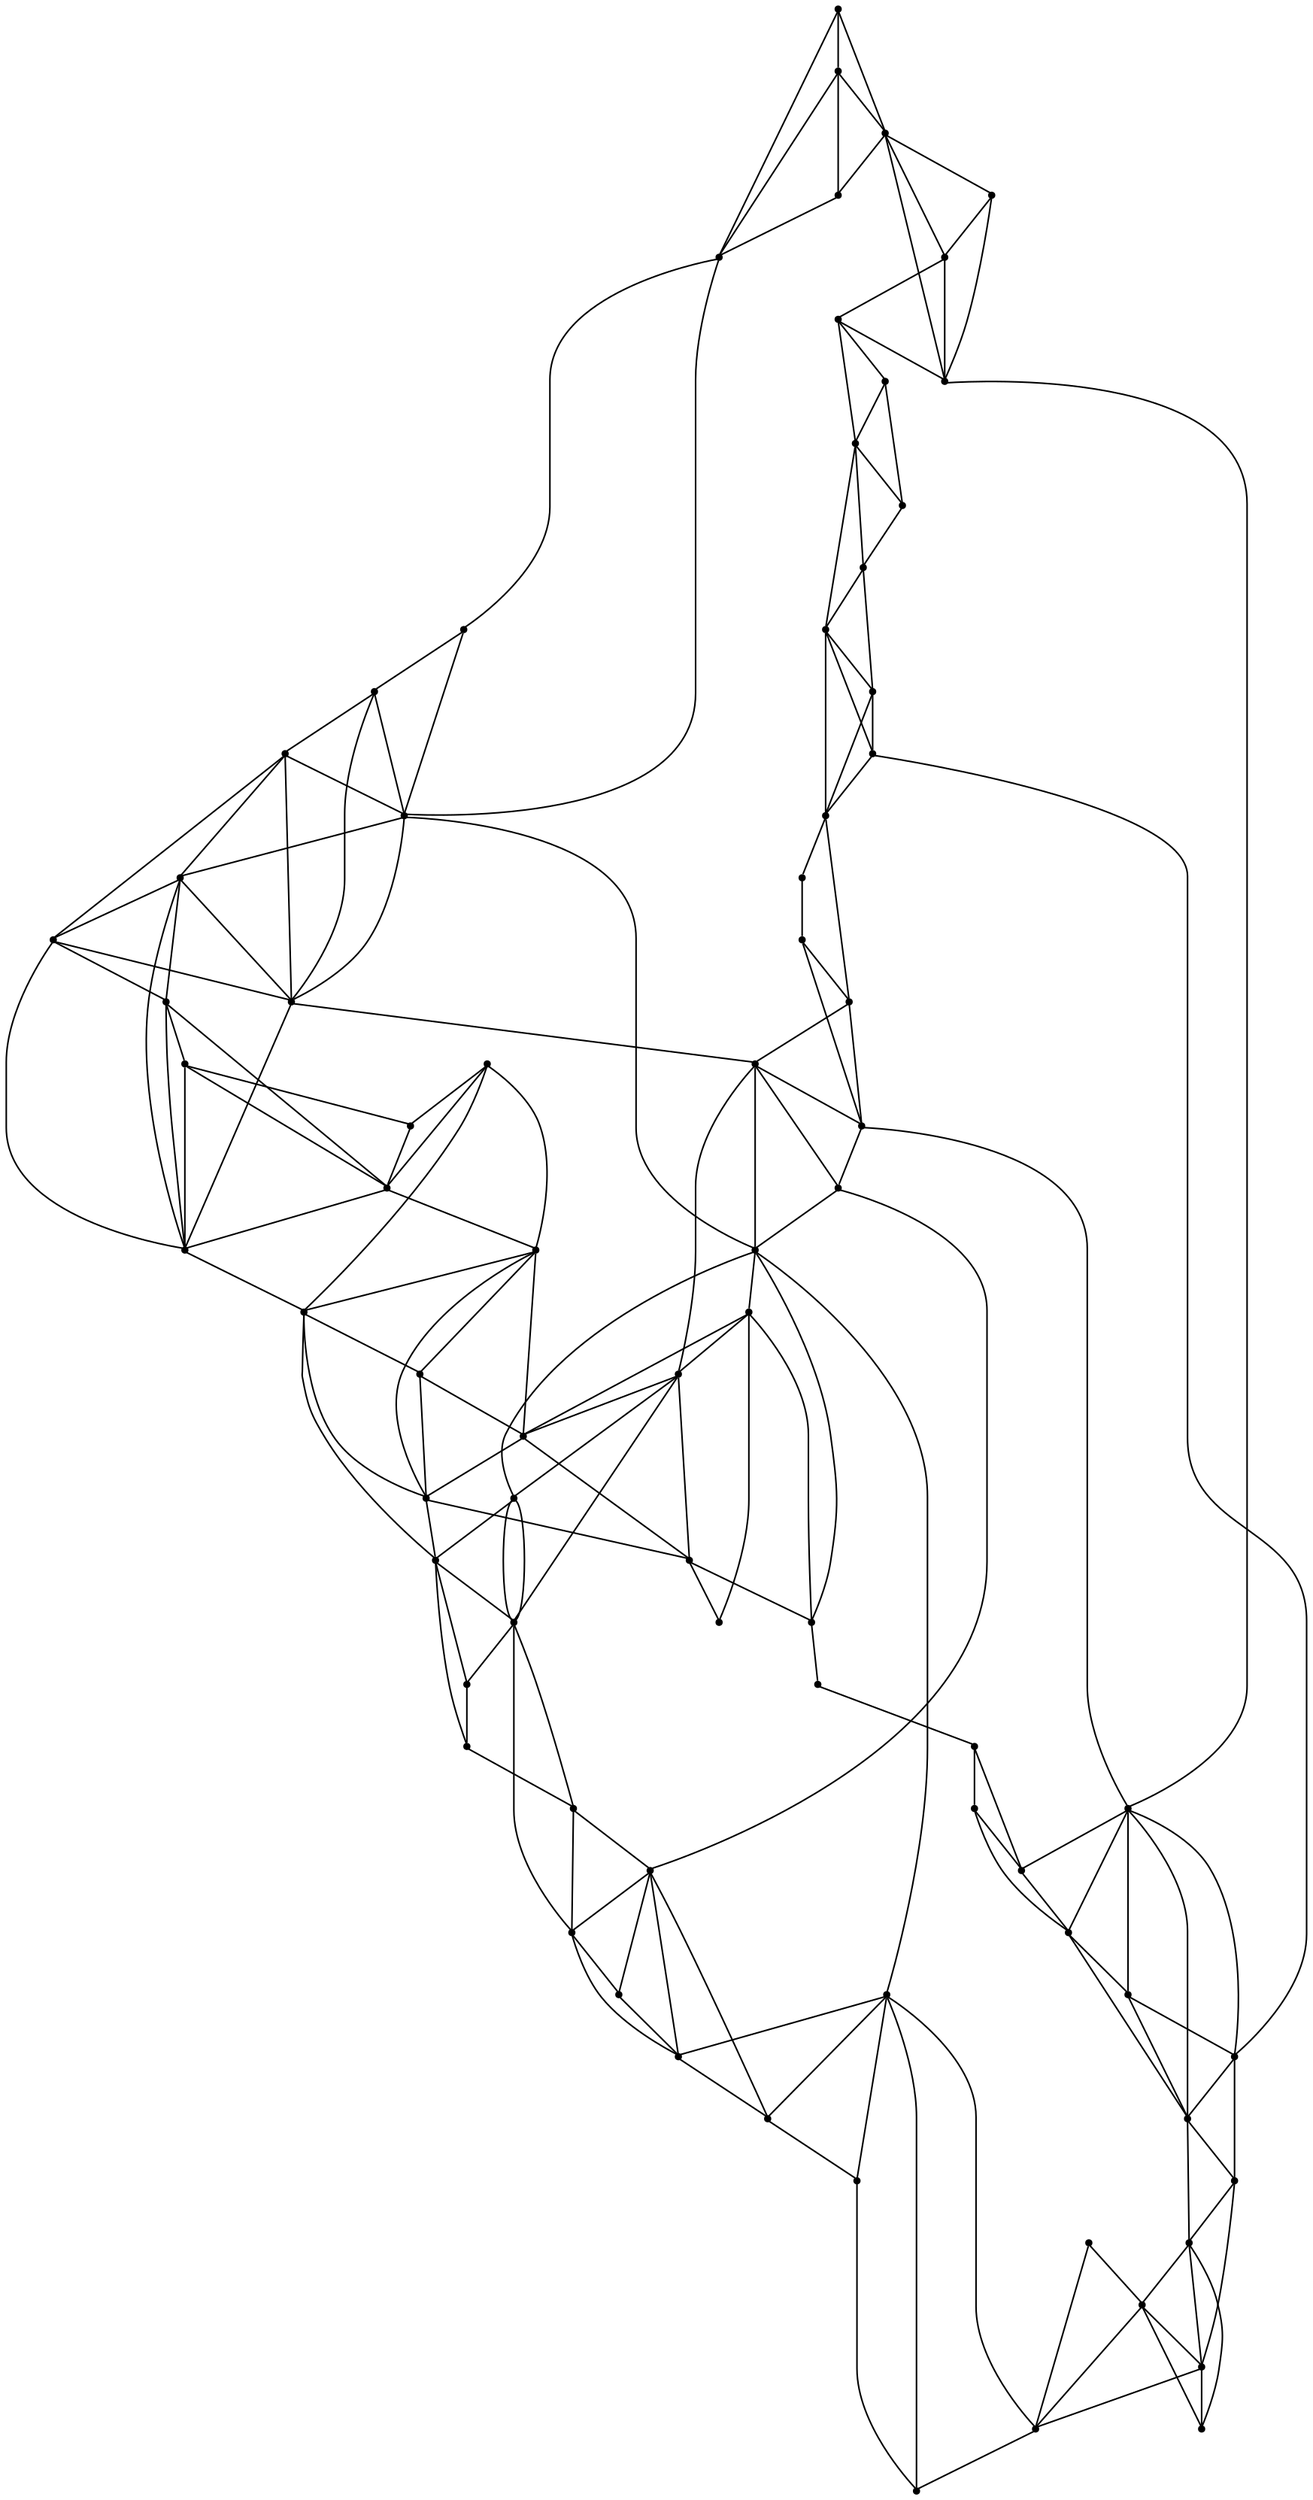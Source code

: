 graph {
  node [shape=point,comment="{\"directed\":false,\"doi\":\"10.1007/11618058_3\",\"figure\":\"5 (25)\"}"]

  v0 [pos="1586.9910292514535,1898.6761043598126"]
  v1 [pos="1585.7439316860464,1913.550054046499"]
  v2 [pos="1592.1795058139533,1875.1041998594874"]
  v3 [pos="1587.8453624636627,1872.3875314126285"]
  v4 [pos="1582.3485056322672,1864.1375492145492"]
  v5 [pos="1572.53000090843,1857.9385707904767"]
  v6 [pos="1581.3597747093022,1939.4208540648094"]
  v7 [pos="1548.6745185319767,1949.7291833291324"]
  v8 [pos="1563.2272438226746,1857.1000049640606"]
  v9 [pos="1574.018804505814,1962.6385321348778"]
  v10 [pos="1569.3669013444767,1979.4094036151837"]
  v11 [pos="1549.000640443314,1858.9167227476705"]
  v12 [pos="1567.3467387354651,2002.0250270893048"]
  v13 [pos="1551.959520348837,1989.833349995799"]
  v14 [pos="1521.3788108648255,1857.629167053091"]
  v15 [pos="1554.6464571220931,2024.6166815489403"]
  v16 [pos="1549.1913154069766,2036.9072864582013"]
  v17 [pos="1530.0095793968023,1869.5417036741844"]
  v18 [pos="1538.2069812863372,2056.3541998594874"]
  v19 [pos="1464.5140806686047,1921.2791711221012"]
  v20 [pos="1532.914312318314,2060.7969234516095"]
  v21 [pos="1492.7818268531976,1884.4291955361637"]
  v22 [pos="1478.1916469840116,1971.2375273436182"]
  v23 [pos="1362.941047420058,2007.6885173847152"]
  v24 [pos="1517.3822356468024,2059.1291695962223"]
  v25 [pos="1519.2700990188955,2054.0458947549137"]
  v26 [pos="1512.555332485465,1902.9416670530907"]
  v27 [pos="1515.407921511628,1889.4833833108219"]
  v28 [pos="1509.6391533430233,2038.116704437124"]
  v29 [pos="1403.7277797965116,1823.745849741486"]
  v30 [pos="1485.5940770348836,2014.3000553180648"]
  v31 [pos="1412.425222565407,2072.087537261831"]
  v32 [pos="1394.4844158793603,2073.125039550649"]
  v33 [pos="1507.0595248909883,1931.0791919757796"]
  v34 [pos="1507.6012490915696,1917.0083950092267"]
  v35 [pos="1454.0454623909882,2045.6708540648094"]
  v36 [pos="1502.3086119186046,1946.7750499774886"]
  v37 [pos="1496.902402797965,1962.6916835834456"]
  v38 [pos="1489.1728333938954,1977.609375132111"]
  v39 [pos="1483.6509856468022,1993.4291790058087"]
  v40 [pos="1476.4288017805234,2008.3625108132633"]
  v41 [pos="1460.879015261628,1913.7375146279605"]
  v42 [pos="1331.5434910973838,1893.8208848367008"]
  v43 [pos="1466.9311727834304,2022.1791853636375"]
  v44 [pos="1450.0947356468023,1957.270839823273"]
  v45 [pos="1459.178742732558,2029.4708520303043"]
  v46 [pos="1433.4458257630813,2054.1958441465968"]
  v47 [pos="1434.3126226380814,1873.0458845823875"]
  v48 [pos="1429.6367777979651,1865.808386616893"]
  v49 [pos="1441.6223065043603,1891.7500128477684"]
  v50 [pos="1410.9364189680232,2041.0697887470196"]
  v51 [pos="1369.4380496002907,2031.4667016396793"]
  v52 [pos="1412.6502679869186,1844.2458421120914"]
  v53 [pos="1401.2481468023257,1833.3833644916485"]
  v54 [pos="1402.10769440407,2078.2833685606593"]
  v55 [pos="1391.5952943313955,2087.494845204539"]
  v56 [pos="1394.056168241279,2082.6541851093243"]
  v57 [pos="1376.906136446221,1820.5500553180646"]
  v58 [pos="1365.4373410247094,1819.8042184243473"]
  v59 [pos="1359.1361328125,1817.3906912535303"]
  v60 [pos="1385.0951444404068,2086.6886089374493"]
  v61 [pos="1379.640988372093,2083.150000386424"]
  v62 [pos="1365.6707167514533,2054.8333436379703"]
  v63 [pos="1368.986973110465,2066.762537770457"]
  v64 [pos="1342.1329941860465,1836.4750494688624"]
  v65 [pos="1345.011655159884,2030.150027089305"]
  v66 [pos="1324.1494549418603,2002.612554046499"]
  v67 [pos="1336.0152116642441,1839.3083522846173"]
  v68 [pos="1303.068441133721,1975.9666711221012"]
  v69 [pos="1311.9075944767442,1990.2000377704574"]
  v70 [pos="1315.8572719840115,1873.8708764443668"]
  v71 [pos="1300.5919558502908,1901.5906602273258"]
  v72 [pos="1290.2024754723839,1923.483366780467"]
  v73 [pos="1293.7448264898255,1909.9864592283836"]
  v74 [pos="1292.1830850290698,1963.2511089374495"]
  v75 [pos="1287.6353424781978,1949.2666830748194"]
  v76 [pos="1285.9402525436046,1935.887522511668"]

  v0 -- v1 [id="-1",pos="1586.9910292514535,1898.6761043598126 1585.7439316860464,1913.550054046499 1585.7439316860464,1913.550054046499 1585.7439316860464,1913.550054046499"]
  v76 -- v72 [id="-4",pos="1285.9402525436046,1935.887522511668 1290.2024754723839,1923.483366780467 1290.2024754723839,1923.483366780467 1290.2024754723839,1923.483366780467"]
  v72 -- v73 [id="-5",pos="1290.2024754723839,1923.483366780467 1293.7448264898255,1909.9864592283836 1293.7448264898255,1909.9864592283836 1293.7448264898255,1909.9864592283836"]
  v72 -- v71 [id="-9",pos="1290.2024754723839,1923.483366780467 1300.5919558502908,1901.5906602273258 1300.5919558502908,1901.5906602273258 1300.5919558502908,1901.5906602273258"]
  v76 -- v75 [id="-10",pos="1285.9402525436046,1935.887522511668 1287.6353424781978,1949.2666830748194 1287.6353424781978,1949.2666830748194 1287.6353424781978,1949.2666830748194"]
  v75 -- v74 [id="-12",pos="1287.6353424781978,1949.2666830748194 1292.1830850290698,1963.2511089374495 1292.1830850290698,1963.2511089374495 1292.1830850290698,1963.2511089374495"]
  v76 -- v68 [id="-16",pos="1285.9402525436046,1935.887522511668 1303.068441133721,1975.9666711221012 1303.068441133721,1975.9666711221012 1303.068441133721,1975.9666711221012"]
  v75 -- v72 [id="-18",pos="1287.6353424781978,1949.2666830748194 1290.2024754723839,1923.483366780467 1290.2024754723839,1923.483366780467 1290.2024754723839,1923.483366780467"]
  v75 -- v68 [id="-28",pos="1287.6353424781978,1949.2666830748194 1303.068441133721,1975.9666711221012 1303.068441133721,1975.9666711221012 1303.068441133721,1975.9666711221012"]
  v68 -- v69 [id="-30",pos="1303.068441133721,1975.9666711221012 1311.9075944767442,1990.2000377704574 1311.9075944767442,1990.2000377704574 1311.9075944767442,1990.2000377704574"]
  v73 -- v71 [id="-38",pos="1293.7448264898255,1909.9864592283836 1300.5919558502908,1901.5906602273258 1300.5919558502908,1901.5906602273258 1300.5919558502908,1901.5906602273258"]
  v72 -- v74 [id="-39",pos="1290.2024754723839,1923.483366780467 1292.1830850290698,1963.2511089374495 1292.1830850290698,1963.2511089374495 1292.1830850290698,1963.2511089374495"]
  v72 -- v42 [id="-45",pos="1290.2024754723839,1923.483366780467 1331.5434910973838,1893.8208848367008 1331.5434910973838,1893.8208848367008 1331.5434910973838,1893.8208848367008"]
  v74 -- v68 [id="-59",pos="1292.1830850290698,1963.2511089374495 1303.068441133721,1975.9666711221012 1303.068441133721,1975.9666711221012 1303.068441133721,1975.9666711221012"]
  v69 -- v66 [id="-64",pos="1311.9075944767442,1990.2000377704574 1324.1494549418603,2002.612554046499 1324.1494549418603,2002.612554046499 1324.1494549418603,2002.612554046499"]
  v73 -- v42 [id="-68",pos="1293.7448264898255,1909.9864592283836 1331.5434910973838,1893.8208848367008 1331.5434910973838,1893.8208848367008 1331.5434910973838,1893.8208848367008"]
  v71 -- v70 [id="-78",pos="1300.5919558502908,1901.5906602273258 1315.8572719840115,1873.8708764443668 1315.8572719840115,1873.8708764443668 1315.8572719840115,1873.8708764443668"]
  v71 -- v42 [id="-84",pos="1300.5919558502908,1901.5906602273258 1331.5434910973838,1893.8208848367008 1331.5434910973838,1893.8208848367008 1331.5434910973838,1893.8208848367008"]
  v68 -- v23 [id="-96",pos="1303.068441133721,1975.9666711221012 1362.941047420058,2007.6885173847152 1362.941047420058,2007.6885173847152 1362.941047420058,2007.6885173847152"]
  v66 -- v65 [id="-109",pos="1324.1494549418603,2002.612554046499 1345.011655159884,2030.150027089305 1345.011655159884,2030.150027089305 1345.011655159884,2030.150027089305"]
  v69 -- v23 [id="-112",pos="1311.9075944767442,1990.2000377704574 1362.941047420058,2007.6885173847152 1362.941047420058,2007.6885173847152 1362.941047420058,2007.6885173847152"]
  v70 -- v67 [id="-116",pos="1315.8572719840115,1873.8708764443668 1336.0152116642441,1839.3083522846173 1336.0152116642441,1839.3083522846173 1336.0152116642441,1839.3083522846173"]
  v70 -- v64 [id="-117",pos="1315.8572719840115,1873.8708764443668 1342.1329941860465,1836.4750494688624 1342.1329941860465,1836.4750494688624 1342.1329941860465,1836.4750494688624"]
  v70 -- v42 [id="-122",pos="1315.8572719840115,1873.8708764443668 1331.5434910973838,1893.8208848367008 1331.5434910973838,1893.8208848367008 1331.5434910973838,1893.8208848367008"]
  v2 -- v0 [id="-124",pos="1592.1795058139533,1875.1041998594874 1586.9910292514535,1898.6761043598126 1586.9910292514535,1898.6761043598126 1586.9910292514535,1898.6761043598126"]
  v66 -- v51 [id="-138",pos="1324.1494549418603,2002.612554046499 1369.4380496002907,2031.4667016396793 1369.4380496002907,2031.4667016396793 1369.4380496002907,2031.4667016396793"]
  v66 -- v23 [id="-140",pos="1324.1494549418603,2002.612554046499 1362.941047420058,2007.6885173847152 1362.941047420058,2007.6885173847152 1362.941047420058,2007.6885173847152"]
  v67 -- v59 [id="-160",pos="1336.0152116642441,1839.3083522846173 1359.1361328125,1817.3906912535303 1359.1361328125,1817.3906912535303 1359.1361328125,1817.3906912535303"]
  v67 -- v64 [id="-161",pos="1336.0152116642441,1839.3083522846173 1342.1329941860465,1836.4750494688624 1342.1329941860465,1836.4750494688624 1342.1329941860465,1836.4750494688624"]
  v64 -- v58 [id="-162",pos="1342.1329941860465,1836.4750494688624 1365.4373410247094,1819.8042184243473 1365.4373410247094,1819.8042184243473 1365.4373410247094,1819.8042184243473"]
  v42 -- v21 [id="-174",pos="1331.5434910973838,1893.8208848367008 1492.7818268531976,1884.4291955361637 1492.7818268531976,1884.4291955361637 1492.7818268531976,1884.4291955361637"]
  v64 -- v59 [id="-175",pos="1342.1329941860465,1836.4750494688624 1359.1361328125,1817.3906912535303 1359.1361328125,1817.3906912535303 1359.1361328125,1817.3906912535303"]
  v64 -- v57 [id="-181",pos="1342.1329941860465,1836.4750494688624 1376.906136446221,1820.5500553180646 1376.906136446221,1820.5500553180646 1376.906136446221,1820.5500553180646"]
  v65 -- v23 [id="-188",pos="1345.011655159884,2030.150027089305 1362.941047420058,2007.6885173847152 1362.941047420058,2007.6885173847152 1362.941047420058,2007.6885173847152"]
  v65 -- v63 [id="-190",pos="1345.011655159884,2030.150027089305 1368.986973110465,2066.762537770457 1368.986973110465,2066.762537770457 1368.986973110465,2066.762537770457"]
  v65 -- v62 [id="-192",pos="1345.011655159884,2030.150027089305 1365.6707167514533,2054.8333436379703 1365.6707167514533,2054.8333436379703 1365.6707167514533,2054.8333436379703"]
  v65 -- v51 [id="-194",pos="1345.011655159884,2030.150027089305 1369.4380496002907,2031.4667016396793 1369.4380496002907,2031.4667016396793 1369.4380496002907,2031.4667016396793"]
  v59 -- v58 [id="-209",pos="1359.1361328125,1817.3906912535303 1365.4373410247094,1819.8042184243473 1365.4373410247094,1819.8042184243473 1365.4373410247094,1819.8042184243473"]
  v58 -- v57 [id="-211",pos="1365.4373410247094,1819.8042184243473 1376.906136446221,1820.5500553180646 1376.906136446221,1820.5500553180646 1376.906136446221,1820.5500553180646"]
  v57 -- v29 [id="-214",pos="1376.906136446221,1820.5500553180646 1403.7277797965116,1823.745849741486 1403.7277797965116,1823.745849741486 1403.7277797965116,1823.745849741486"]
  v3 -- v4 [id="-218",pos="1587.8453624636627,1872.3875314126285 1582.3485056322672,1864.1375492145492 1582.3485056322672,1864.1375492145492 1582.3485056322672,1864.1375492145492"]
  v23 -- v62 [id="-222",pos="1362.941047420058,2007.6885173847152 1365.6707167514533,2054.8333436379703 1365.6707167514533,2054.8333436379703 1365.6707167514533,2054.8333436379703"]
  v23 -- v51 [id="-226",pos="1362.941047420058,2007.6885173847152 1369.4380496002907,2031.4667016396793 1369.4380496002907,2031.4667016396793 1369.4380496002907,2031.4667016396793"]
  v23 -- v22 [id="-231",pos="1362.941047420058,2007.6885173847152 1478.1916469840116,1971.2375273436182 1478.1916469840116,1971.2375273436182 1478.1916469840116,1971.2375273436182"]
  v22 -- v7 [id="-232",pos="1478.1916469840116,1971.2375273436182 1548.6745185319767,1949.7291833291324 1548.6745185319767,1949.7291833291324 1548.6745185319767,1949.7291833291324"]
  v2 -- v3 [id="-236",pos="1592.1795058139533,1875.1041998594874 1587.8453624636627,1872.3875314126285 1587.8453624636627,1872.3875314126285 1587.8453624636627,1872.3875314126285"]
  v62 -- v51 [id="-237",pos="1365.6707167514533,2054.8333436379703 1369.4380496002907,2031.4667016396793 1369.4380496002907,2031.4667016396793 1369.4380496002907,2031.4667016396793"]
  v62 -- v63 [id="-242",pos="1365.6707167514533,2054.8333436379703 1368.986973110465,2066.762537770457 1368.986973110465,2066.762537770457 1368.986973110465,2066.762537770457"]
  v62 -- v61 [id="-243",pos="1365.6707167514533,2054.8333436379703 1379.640988372093,2083.150000386424 1379.640988372093,2083.150000386424 1379.640988372093,2083.150000386424"]
  v58 -- v53 [id="-250",pos="1365.4373410247094,1819.8042184243473 1401.2481468023257,1833.3833644916485 1401.2481468023257,1833.3833644916485 1401.2481468023257,1833.3833644916485"]
  v62 -- v32 [id="-255",pos="1365.6707167514533,2054.8333436379703 1394.4844158793603,2073.125039550649 1394.4844158793603,2073.125039550649 1394.4844158793603,2073.125039550649"]
  v4 -- v5 [id="-259",pos="1582.3485056322672,1864.1375492145492 1572.53000090843,1857.9385707904767 1572.53000090843,1857.9385707904767 1572.53000090843,1857.9385707904767"]
  v63 -- v51 [id="-262",pos="1368.986973110465,2066.762537770457 1369.4380496002907,2031.4667016396793 1369.4380496002907,2031.4667016396793 1369.4380496002907,2031.4667016396793"]
  v63 -- v61 [id="-273",pos="1368.986973110465,2066.762537770457 1379.640988372093,2083.150000386424 1379.640988372093,2083.150000386424 1379.640988372093,2083.150000386424"]
  v61 -- v60 [id="-275",pos="1379.640988372093,2083.150000386424 1385.0951444404068,2086.6886089374493 1385.0951444404068,2086.6886089374493 1385.0951444404068,2086.6886089374493"]
  v51 -- v44 [id="-276",pos="1369.4380496002907,2031.4667016396793 1450.0947356468023,1957.270839823273 1450.0947356468023,1957.270839823273 1450.0947356468023,1957.270839823273"]
  v51 -- v32 [id="-277",pos="1369.4380496002907,2031.4667016396793 1394.4844158793603,2073.125039550649 1394.4844158793603,2073.125039550649 1394.4844158793603,2073.125039550649"]
  v63 -- v32 [id="-279",pos="1368.986973110465,2066.762537770457 1394.4844158793603,2073.125039550649 1394.4844158793603,2073.125039550649 1394.4844158793603,2073.125039550649"]
  v57 -- v53 [id="-293",pos="1376.906136446221,1820.5500553180646 1401.2481468023257,1833.3833644916485 1401.2481468023257,1833.3833644916485 1401.2481468023257,1833.3833644916485"]
  v53 -- v52 [id="-294",pos="1401.2481468023257,1833.3833644916485 1412.6502679869186,1844.2458421120914 1412.6502679869186,1844.2458421120914 1412.6502679869186,1844.2458421120914"]
  v61 -- v32 [id="-300",pos="1379.640988372093,2083.150000386424 1394.4844158793603,2073.125039550649 1394.4844158793603,2073.125039550649 1394.4844158793603,2073.125039550649"]
  v61 -- v56 [id="-305",pos="1379.640988372093,2083.150000386424 1394.056168241279,2082.6541851093243 1394.056168241279,2082.6541851093243 1394.056168241279,2082.6541851093243"]
  v60 -- v55 [id="-307",pos="1385.0951444404068,2086.6886089374493 1391.5952943313955,2087.494845204539 1391.5952943313955,2087.494845204539 1391.5952943313955,2087.494845204539"]
  v60 -- v32 [id="-315",pos="1385.0951444404068,2086.6886089374493 1394.4844158793603,2073.125039550649 1394.4844158793603,2073.125039550649 1394.4844158793603,2073.125039550649"]
  v60 -- v56 [id="-318",pos="1385.0951444404068,2086.6886089374493 1394.056168241279,2082.6541851093243 1394.056168241279,2082.6541851093243 1394.056168241279,2082.6541851093243"]
  v56 -- v54 [id="-319",pos="1394.056168241279,2082.6541851093243 1402.10769440407,2078.2833685606593 1402.10769440407,2078.2833685606593 1402.10769440407,2078.2833685606593"]
  v55 -- v56 [id="-331",pos="1391.5952943313955,2087.494845204539 1394.056168241279,2082.6541851093243 1394.056168241279,2082.6541851093243 1394.056168241279,2082.6541851093243"]
  v56 -- v32 [id="-332",pos="1394.056168241279,2082.6541851093243 1394.4844158793603,2073.125039550649 1394.4844158793603,2073.125039550649 1394.4844158793603,2073.125039550649"]
  v54 -- v31 [id="-350",pos="1402.10769440407,2078.2833685606593 1412.425222565407,2072.087537261831 1412.425222565407,2072.087537261831 1412.425222565407,2072.087537261831"]
  v56 -- v50 [id="-361",pos="1394.056168241279,2082.6541851093243 1410.9364189680232,2041.0697887470196 1410.9364189680232,2041.0697887470196 1410.9364189680232,2041.0697887470196"]
  v32 -- v31 [id="-370",pos="1394.4844158793603,2073.125039550649 1412.425222565407,2072.087537261831 1412.425222565407,2072.087537261831 1412.425222565407,2072.087537261831"]
  v31 -- v24 [id="-371",pos="1412.425222565407,2072.087537261831 1517.3822356468024,2059.1291695962223 1517.3822356468024,2059.1291695962223 1517.3822356468024,2059.1291695962223"]
  v53 -- v29 [id="-385",pos="1401.2481468023257,1833.3833644916485 1403.7277797965116,1823.745849741486 1403.7277797965116,1823.745849741486 1403.7277797965116,1823.745849741486"]
  v54 -- v50 [id="-396",pos="1402.10769440407,2078.2833685606593 1410.9364189680232,2041.0697887470196 1410.9364189680232,2041.0697887470196 1410.9364189680232,2041.0697887470196"]
  v52 -- v48 [id="-401",pos="1412.6502679869186,1844.2458421120914 1429.6367777979651,1865.808386616893 1429.6367777979651,1865.808386616893 1429.6367777979651,1865.808386616893"]
  v48 -- v47 [id="-402",pos="1429.6367777979651,1865.808386616893 1434.3126226380814,1873.0458845823875 1434.3126226380814,1873.0458845823875 1434.3126226380814,1873.0458845823875"]
  v31 -- v46 [id="-409",pos="1412.425222565407,2072.087537261831 1433.4458257630813,2054.1958441465968 1433.4458257630813,2054.1958441465968 1433.4458257630813,2054.1958441465968"]
  v29 -- v52 [id="-415",pos="1403.7277797965116,1823.745849741486 1412.6502679869186,1844.2458421120914 1412.6502679869186,1844.2458421120914 1412.6502679869186,1844.2458421120914"]
  v29 -- v14 [id="-417",pos="1403.7277797965116,1823.745849741486 1521.3788108648255,1857.629167053091 1521.3788108648255,1857.629167053091 1521.3788108648255,1857.629167053091"]
  v3 -- v0 [id="-421",pos="1587.8453624636627,1872.3875314126285 1586.9910292514535,1898.6761043598126 1586.9910292514535,1898.6761043598126 1586.9910292514535,1898.6761043598126"]
  v52 -- v57 [id="-429",pos="1412.6502679869186,1844.2458421120914 1376.906136446221,1820.5500553180646 1376.906136446221,1820.5500553180646 1376.906136446221,1820.5500553180646"]
  v54 -- v55 [id="-436",pos="1402.10769440407,2078.2833685606593 1391.5952943313955,2087.494845204539 1391.5952943313955,2087.494845204539 1391.5952943313955,2087.494845204539"]
  v50 -- v31 [id="-438",pos="1410.9364189680232,2041.0697887470196 1412.425222565407,2072.087537261831 1412.425222565407,2072.087537261831 1412.425222565407,2072.087537261831"]
  v50 -- v45 [id="-445",pos="1410.9364189680232,2041.0697887470196 1459.178742732558,2029.4708520303043 1459.178742732558,2029.4708520303043 1459.178742732558,2029.4708520303043"]
  v50 -- v46 [id="-446",pos="1410.9364189680232,2041.0697887470196 1433.4458257630813,2054.1958441465968 1433.4458257630813,2054.1958441465968 1433.4458257630813,2054.1958441465968"]
  v50 -- v35 [id="-449",pos="1410.9364189680232,2041.0697887470196 1454.0454623909882,2045.6708540648094 1454.0454623909882,2045.6708540648094 1454.0454623909882,2045.6708540648094"]
  v31 -- v35 [id="-455",pos="1412.425222565407,2072.087537261831 1454.0454623909882,2045.6708540648094 1454.0454623909882,2045.6708540648094 1454.0454623909882,2045.6708540648094"]
  v52 -- v49 [id="-456",pos="1412.6502679869186,1844.2458421120914 1441.6223065043603,1891.7500128477684 1441.6223065043603,1891.7500128477684 1441.6223065043603,1891.7500128477684"]
  v47 -- v49 [id="-472",pos="1434.3126226380814,1873.0458845823875 1441.6223065043603,1891.7500128477684 1441.6223065043603,1891.7500128477684 1441.6223065043603,1891.7500128477684"]
  v47 -- v41 [id="-474",pos="1434.3126226380814,1873.0458845823875 1460.879015261628,1913.7375146279605 1460.879015261628,1913.7375146279605 1460.879015261628,1913.7375146279605"]
  v41 -- v19 [id="-475",pos="1460.879015261628,1913.7375146279605 1464.5140806686047,1921.2791711221012 1464.5140806686047,1921.2791711221012 1464.5140806686047,1921.2791711221012"]
  v46 -- v45 [id="-495",pos="1433.4458257630813,2054.1958441465968 1459.178742732558,2029.4708520303043 1459.178742732558,2029.4708520303043 1459.178742732558,2029.4708520303043"]
  v45 -- v43 [id="-497",pos="1459.178742732558,2029.4708520303043 1466.9311727834304,2022.1791853636375 1466.9311727834304,2022.1791853636375 1466.9311727834304,2022.1791853636375"]
  v46 -- v35 [id="-501",pos="1433.4458257630813,2054.1958441465968 1454.0454623909882,2045.6708540648094 1454.0454623909882,2045.6708540648094 1454.0454623909882,2045.6708540648094"]
  v49 -- v44 [id="-519",pos="1441.6223065043603,1891.7500128477684 1450.0947356468023,1957.270839823273 1450.0947356468023,1957.270839823273 1450.0947356468023,1957.270839823273"]
  v49 -- v41 [id="-522",pos="1441.6223065043603,1891.7500128477684 1460.879015261628,1913.7375146279605 1460.879015261628,1913.7375146279605 1460.879015261628,1913.7375146279605"]
  v44 -- v41 [id="-528",pos="1450.0947356468023,1957.270839823273 1460.879015261628,1913.7375146279605 1460.879015261628,1913.7375146279605 1460.879015261628,1913.7375146279605"]
  v44 -- v19 [id="-530",pos="1450.0947356468023,1957.270839823273 1464.5140806686047,1921.2791711221012 1464.5140806686047,1921.2791711221012 1464.5140806686047,1921.2791711221012"]
  v44 -- v30 [id="-535",pos="1450.0947356468023,1957.270839823273 1485.5940770348836,2014.3000553180648 1485.5940770348836,2014.3000553180648 1485.5940770348836,2014.3000553180648"]
  v44 -- v22 [id="-540",pos="1450.0947356468023,1957.270839823273 1478.1916469840116,1971.2375273436182 1478.1916469840116,1971.2375273436182 1478.1916469840116,1971.2375273436182"]
  v35 -- v43 [id="-545",pos="1454.0454623909882,2045.6708540648094 1466.9311727834304,2022.1791853636375 1466.9311727834304,2022.1791853636375 1466.9311727834304,2022.1791853636375"]
  v35 -- v24 [id="-550",pos="1454.0454623909882,2045.6708540648094 1517.3822356468024,2059.1291695962223 1517.3822356468024,2059.1291695962223 1517.3822356468024,2059.1291695962223"]
  v45 -- v35 [id="-556",pos="1459.178742732558,2029.4708520303043 1454.0454623909882,2045.6708540648094 1454.0454623909882,2045.6708540648094 1454.0454623909882,2045.6708540648094"]
  v45 -- v39 [id="-559",pos="1459.178742732558,2029.4708520303043 1483.6509856468022,1993.4291790058087 1483.6509856468022,1993.4291790058087 1483.6509856468022,1993.4291790058087"]
  v43 -- v40 [id="-563",pos="1466.9311727834304,2022.1791853636375 1476.4288017805234,2008.3625108132633 1476.4288017805234,2008.3625108132633 1476.4288017805234,2008.3625108132633"]
  v43 -- v30 [id="-568",pos="1466.9311727834304,2022.1791853636375 1485.5940770348836,2014.3000553180648 1485.5940770348836,2014.3000553180648 1485.5940770348836,2014.3000553180648"]
  v19 -- v22 [id="-576",pos="1464.5140806686047,1921.2791711221012 1478.1916469840116,1971.2375273436182 1478.1916469840116,1971.2375273436182 1478.1916469840116,1971.2375273436182"]
  v41 -- v21 [id="-577",pos="1460.879015261628,1913.7375146279605 1492.7818268531976,1884.4291955361637 1492.7818268531976,1884.4291955361637 1492.7818268531976,1884.4291955361637"]
  v19 -- v13 [id="-603",pos="1464.5140806686047,1921.2791711221012 1551.959520348837,1989.833349995799 1551.959520348837,1989.833349995799 1551.959520348837,1989.833349995799"]
  v43 -- v38 [id="-605",pos="1466.9311727834304,2022.1791853636375 1489.1728333938954,1977.609375132111 1489.1728333938954,1977.609375132111 1489.1728333938954,1977.609375132111"]
  v40 -- v39 [id="-607",pos="1476.4288017805234,2008.3625108132633 1483.6509856468022,1993.4291790058087 1483.6509856468022,1993.4291790058087 1483.6509856468022,1993.4291790058087"]
  v39 -- v38 [id="-623",pos="1483.6509856468022,1993.4291790058087 1489.1728333938954,1977.609375132111 1489.1728333938954,1977.609375132111 1489.1728333938954,1977.609375132111"]
  v38 -- v37 [id="-626",pos="1489.1728333938954,1977.609375132111 1496.902402797965,1962.6916835834456 1496.902402797965,1962.6916835834456 1496.902402797965,1962.6916835834456"]
  v22 -- v39 [id="-638",pos="1478.1916469840116,1971.2375273436182 1483.6509856468022,1993.4291790058087 1483.6509856468022,1993.4291790058087 1483.6509856468022,1993.4291790058087"]
  v39 -- v30 [id="-639",pos="1483.6509856468022,1993.4291790058087 1485.5940770348836,2014.3000553180648 1485.5940770348836,2014.3000553180648 1485.5940770348836,2014.3000553180648"]
  v22 -- v28 [id="-640",pos="1478.1916469840116,1971.2375273436182 1509.6391533430233,2038.116704437124 1509.6391533430233,2038.116704437124 1509.6391533430233,2038.116704437124"]
  v22 -- v38 [id="-642",pos="1478.1916469840116,1971.2375273436182 1489.1728333938954,1977.609375132111 1489.1728333938954,1977.609375132111 1489.1728333938954,1977.609375132111"]
  v37 -- v36 [id="-656",pos="1496.902402797965,1962.6916835834456 1502.3086119186046,1946.7750499774886 1502.3086119186046,1946.7750499774886 1502.3086119186046,1946.7750499774886"]
  v30 -- v45 [id="-659",pos="1485.5940770348836,2014.3000553180648 1459.178742732558,2029.4708520303043 1459.178742732558,2029.4708520303043 1459.178742732558,2029.4708520303043"]
  v30 -- v25 [id="-670",pos="1485.5940770348836,2014.3000553180648 1519.2700990188955,2054.0458947549137 1519.2700990188955,2054.0458947549137 1519.2700990188955,2054.0458947549137"]
  v30 -- v28 [id="-672",pos="1485.5940770348836,2014.3000553180648 1509.6391533430233,2038.116704437124 1509.6391533430233,2038.116704437124 1509.6391533430233,2038.116704437124"]
  v36 -- v33 [id="-685",pos="1502.3086119186046,1946.7750499774886 1507.0595248909883,1931.0791919757796 1507.0595248909883,1931.0791919757796 1507.0595248909883,1931.0791919757796"]
  v21 -- v14 [id="-697",pos="1492.7818268531976,1884.4291955361637 1521.3788108648255,1857.629167053091 1521.3788108648255,1857.629167053091 1521.3788108648255,1857.629167053091"]
  v21 -- v34 [id="-699",pos="1492.7818268531976,1884.4291955361637 1507.6012490915696,1917.0083950092267 1507.6012490915696,1917.0083950092267 1507.6012490915696,1917.0083950092267"]
  v21 -- v17 [id="-700",pos="1492.7818268531976,1884.4291955361637 1530.0095793968023,1869.5417036741844 1530.0095793968023,1869.5417036741844 1530.0095793968023,1869.5417036741844"]
  v17 -- v11 [id="-701",pos="1530.0095793968023,1869.5417036741844 1549.000640443314,1858.9167227476705 1549.000640443314,1858.9167227476705 1549.000640443314,1858.9167227476705"]
  v21 -- v26 [id="-703",pos="1492.7818268531976,1884.4291955361637 1512.555332485465,1902.9416670530907 1512.555332485465,1902.9416670530907 1512.555332485465,1902.9416670530907"]
  v21 -- v27 [id="-708",pos="1492.7818268531976,1884.4291955361637 1515.407921511628,1889.4833833108219 1515.407921511628,1889.4833833108219 1515.407921511628,1889.4833833108219"]
  v36 -- v34 [id="-719",pos="1502.3086119186046,1946.7750499774886 1507.6012490915696,1917.0083950092267 1507.6012490915696,1917.0083950092267 1507.6012490915696,1917.0083950092267"]
  v33 -- v34 [id="-736",pos="1507.0595248909883,1931.0791919757796 1507.6012490915696,1917.0083950092267 1507.6012490915696,1917.0083950092267 1507.6012490915696,1917.0083950092267"]
  v34 -- v26 [id="-739",pos="1507.6012490915696,1917.0083950092267 1512.555332485465,1902.9416670530907 1512.555332485465,1902.9416670530907 1512.555332485465,1902.9416670530907"]
  v26 -- v27 [id="-761",pos="1512.555332485465,1902.9416670530907 1515.407921511628,1889.4833833108219 1515.407921511628,1889.4833833108219 1515.407921511628,1889.4833833108219"]
  v28 -- v24 [id="-785",pos="1509.6391533430233,2038.116704437124 1517.3822356468024,2059.1291695962223 1517.3822356468024,2059.1291695962223 1517.3822356468024,2059.1291695962223"]
  v28 -- v25 [id="-787",pos="1509.6391533430233,2038.116704437124 1519.2700990188955,2054.0458947549137 1519.2700990188955,2054.0458947549137 1519.2700990188955,2054.0458947549137"]
  v28 -- v25 [id="-788",pos="1509.6391533430233,2038.116704437124 1527.663390261628,2059.8208695779117 1527.663390261628,2059.8208695779117 1527.663390261628,2059.8208695779117 1526.992387354651,2060.2500230202945 1526.992387354651,2060.2500230202945 1526.992387354651,2060.2500230202945 1519.2700990188955,2054.0458947549137 1519.2700990188955,2054.0458947549137 1519.2700990188955,2054.0458947549137"]
  v26 -- v33 [id="-796",pos="1512.555332485465,1902.9416670530907 1507.0595248909883,1931.0791919757796 1507.0595248909883,1931.0791919757796 1507.0595248909883,1931.0791919757796"]
  v26 -- v17 [id="-797",pos="1512.555332485465,1902.9416670530907 1530.0095793968023,1869.5417036741844 1530.0095793968023,1869.5417036741844 1530.0095793968023,1869.5417036741844"]
  v27 -- v14 [id="-808",pos="1515.407921511628,1889.4833833108219 1521.3788108648255,1857.629167053091 1521.3788108648255,1857.629167053091 1521.3788108648255,1857.629167053091"]
  v27 -- v17 [id="-815",pos="1515.407921511628,1889.4833833108219 1530.0095793968023,1869.5417036741844 1530.0095793968023,1869.5417036741844 1530.0095793968023,1869.5417036741844"]
  v24 -- v25 [id="-821",pos="1517.3822356468024,2059.1291695962223 1519.2700990188955,2054.0458947549137 1519.2700990188955,2054.0458947549137 1519.2700990188955,2054.0458947549137"]
  v24 -- v18 [id="-831",pos="1517.3822356468024,2059.1291695962223 1538.2069812863372,2056.3541998594874 1538.2069812863372,2056.3541998594874 1538.2069812863372,2056.3541998594874"]
  v25 -- v15 [id="-833",pos="1519.2700990188955,2054.0458947549137 1554.6464571220931,2024.6166815489403 1554.6464571220931,2024.6166815489403 1554.6464571220931,2024.6166815489403"]
  v24 -- v20 [id="-834",pos="1517.3822356468024,2059.1291695962223 1532.914312318314,2060.7969234516095 1532.914312318314,2060.7969234516095 1532.914312318314,2060.7969234516095"]
  v25 -- v16 [id="-838",pos="1519.2700990188955,2054.0458947549137 1549.1913154069766,2036.9072864582013 1549.1913154069766,2036.9072864582013 1549.1913154069766,2036.9072864582013"]
  v25 -- v20 [id="-845",pos="1519.2700990188955,2054.0458947549137 1532.914312318314,2060.7969234516095 1532.914312318314,2060.7969234516095 1532.914312318314,2060.7969234516095"]
  v14 -- v17 [id="-848",pos="1521.3788108648255,1857.629167053091 1530.0095793968023,1869.5417036741844 1530.0095793968023,1869.5417036741844 1530.0095793968023,1869.5417036741844"]
  v14 -- v11 [id="-850",pos="1521.3788108648255,1857.629167053091 1549.000640443314,1858.9167227476705 1549.000640443314,1858.9167227476705 1549.000640443314,1858.9167227476705"]
  v11 -- v8 [id="-851",pos="1549.000640443314,1858.9167227476705 1563.2272438226746,1857.1000049640606 1563.2272438226746,1857.1000049640606 1563.2272438226746,1857.1000049640606"]
  v8 -- v5 [id="-855",pos="1563.2272438226746,1857.1000049640606 1572.53000090843,1857.9385707904767 1572.53000090843,1857.9385707904767 1572.53000090843,1857.9385707904767"]
  v20 -- v18 [id="-870",pos="1532.914312318314,2060.7969234516095 1538.2069812863372,2056.3541998594874 1538.2069812863372,2056.3541998594874 1538.2069812863372,2056.3541998594874"]
  v17 -- v8 [id="-883",pos="1530.0095793968023,1869.5417036741844 1563.2272438226746,1857.1000049640606 1563.2272438226746,1857.1000049640606 1563.2272438226746,1857.1000049640606"]
  v18 -- v16 [id="-887",pos="1538.2069812863372,2056.3541998594874 1549.1913154069766,2036.9072864582013 1549.1913154069766,2036.9072864582013 1549.1913154069766,2036.9072864582013"]
  v16 -- v15 [id="-900",pos="1549.1913154069766,2036.9072864582013 1554.6464571220931,2024.6166815489403 1554.6464571220931,2024.6166815489403 1554.6464571220931,2024.6166815489403"]
  v16 -- v13 [id="-921",pos="1549.1913154069766,2036.9072864582013 1551.959520348837,1989.833349995799 1551.959520348837,1989.833349995799 1551.959520348837,1989.833349995799"]
  v7 -- v0 [id="-923",pos="1548.6745185319767,1949.7291833291324 1586.9910292514535,1898.6761043598126 1586.9910292514535,1898.6761043598126 1586.9910292514535,1898.6761043598126"]
  v15 -- v12 [id="-926",pos="1554.6464571220931,2024.6166815489403 1567.3467387354651,2002.0250270893048 1567.3467387354651,2002.0250270893048 1567.3467387354651,2002.0250270893048"]
  v7 -- v1 [id="-928",pos="1548.6745185319767,1949.7291833291324 1585.7439316860464,1913.550054046499 1585.7439316860464,1913.550054046499 1585.7439316860464,1913.550054046499"]
  v7 -- v10 [id="-929",pos="1548.6745185319767,1949.7291833291324 1569.3669013444767,1979.4094036151837 1569.3669013444767,1979.4094036151837 1569.3669013444767,1979.4094036151837"]
  v7 -- v6 [id="-936",pos="1548.6745185319767,1949.7291833291324 1581.3597747093022,1939.4208540648094 1581.3597747093022,1939.4208540648094 1581.3597747093022,1939.4208540648094"]
  v7 -- v9 [id="-937",pos="1548.6745185319767,1949.7291833291324 1574.018804505814,1962.6385321348778 1574.018804505814,1962.6385321348778 1574.018804505814,1962.6385321348778"]
  v11 -- v4 [id="-946",pos="1549.000640443314,1858.9167227476705 1582.3485056322672,1864.1375492145492 1582.3485056322672,1864.1375492145492 1582.3485056322672,1864.1375492145492"]
  v13 -- v15 [id="-950",pos="1551.959520348837,1989.833349995799 1554.6464571220931,2024.6166815489403 1554.6464571220931,2024.6166815489403 1554.6464571220931,2024.6166815489403"]
  v13 -- v9 [id="-951",pos="1551.959520348837,1989.833349995799 1574.018804505814,1962.6385321348778 1574.018804505814,1962.6385321348778 1574.018804505814,1962.6385321348778"]
  v13 -- v10 [id="-955",pos="1551.959520348837,1989.833349995799 1569.3669013444767,1979.4094036151837 1569.3669013444767,1979.4094036151837 1569.3669013444767,1979.4094036151837"]
  v13 -- v12 [id="-959",pos="1551.959520348837,1989.833349995799 1567.3467387354651,2002.0250270893048 1567.3467387354651,2002.0250270893048 1567.3467387354651,2002.0250270893048"]
  v15 -- v10 [id="-965",pos="1554.6464571220931,2024.6166815489403 1569.3669013444767,1979.4094036151837 1569.3669013444767,1979.4094036151837 1569.3669013444767,1979.4094036151837"]
  v8 -- v3 [id="-979",pos="1563.2272438226746,1857.1000049640606 1587.8453624636627,1872.3875314126285 1587.8453624636627,1872.3875314126285 1587.8453624636627,1872.3875314126285"]
  v12 -- v10 [id="-991",pos="1567.3467387354651,2002.0250270893048 1569.3669013444767,1979.4094036151837 1569.3669013444767,1979.4094036151837 1569.3669013444767,1979.4094036151837"]
  v10 -- v9 [id="-993",pos="1569.3669013444767,1979.4094036151837 1574.018804505814,1962.6385321348778 1574.018804505814,1962.6385321348778 1574.018804505814,1962.6385321348778"]
  v9 -- v6 [id="-1005",pos="1574.018804505814,1962.6385321348778 1581.3597747093022,1939.4208540648094 1581.3597747093022,1939.4208540648094 1581.3597747093022,1939.4208540648094"]
  v6 -- v1 [id="-1029",pos="1581.3597747093022,1939.4208540648094 1585.7439316860464,1913.550054046499 1585.7439316860464,1913.550054046499 1585.7439316860464,1913.550054046499"]
  v4 -- v8 [id="-1044",pos="1582.3485056322672,1864.1375492145492 1563.2272438226746,1857.1000049640606 1563.2272438226746,1857.1000049640606 1563.2272438226746,1857.1000049640606"]
  v4 -- v0 [id="-1060",pos="1582.3485056322672,1864.1375492145492 1586.9910292514535,1898.6761043598126 1586.9910292514535,1898.6761043598126 1586.9910292514535,1898.6761043598126"]
  v3 -- v5 [id="-1080",pos="1587.8453624636627,1872.3875314126285 1572.53000090843,1857.9385707904767 1572.53000090843,1857.9385707904767 1572.53000090843,1857.9385707904767"]
}